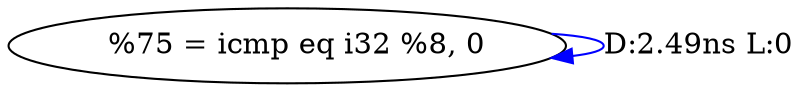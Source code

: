 digraph {
Node0x40375c0[label="  %75 = icmp eq i32 %8, 0"];
Node0x40375c0 -> Node0x40375c0[label="D:2.49ns L:0",color=blue];
}
